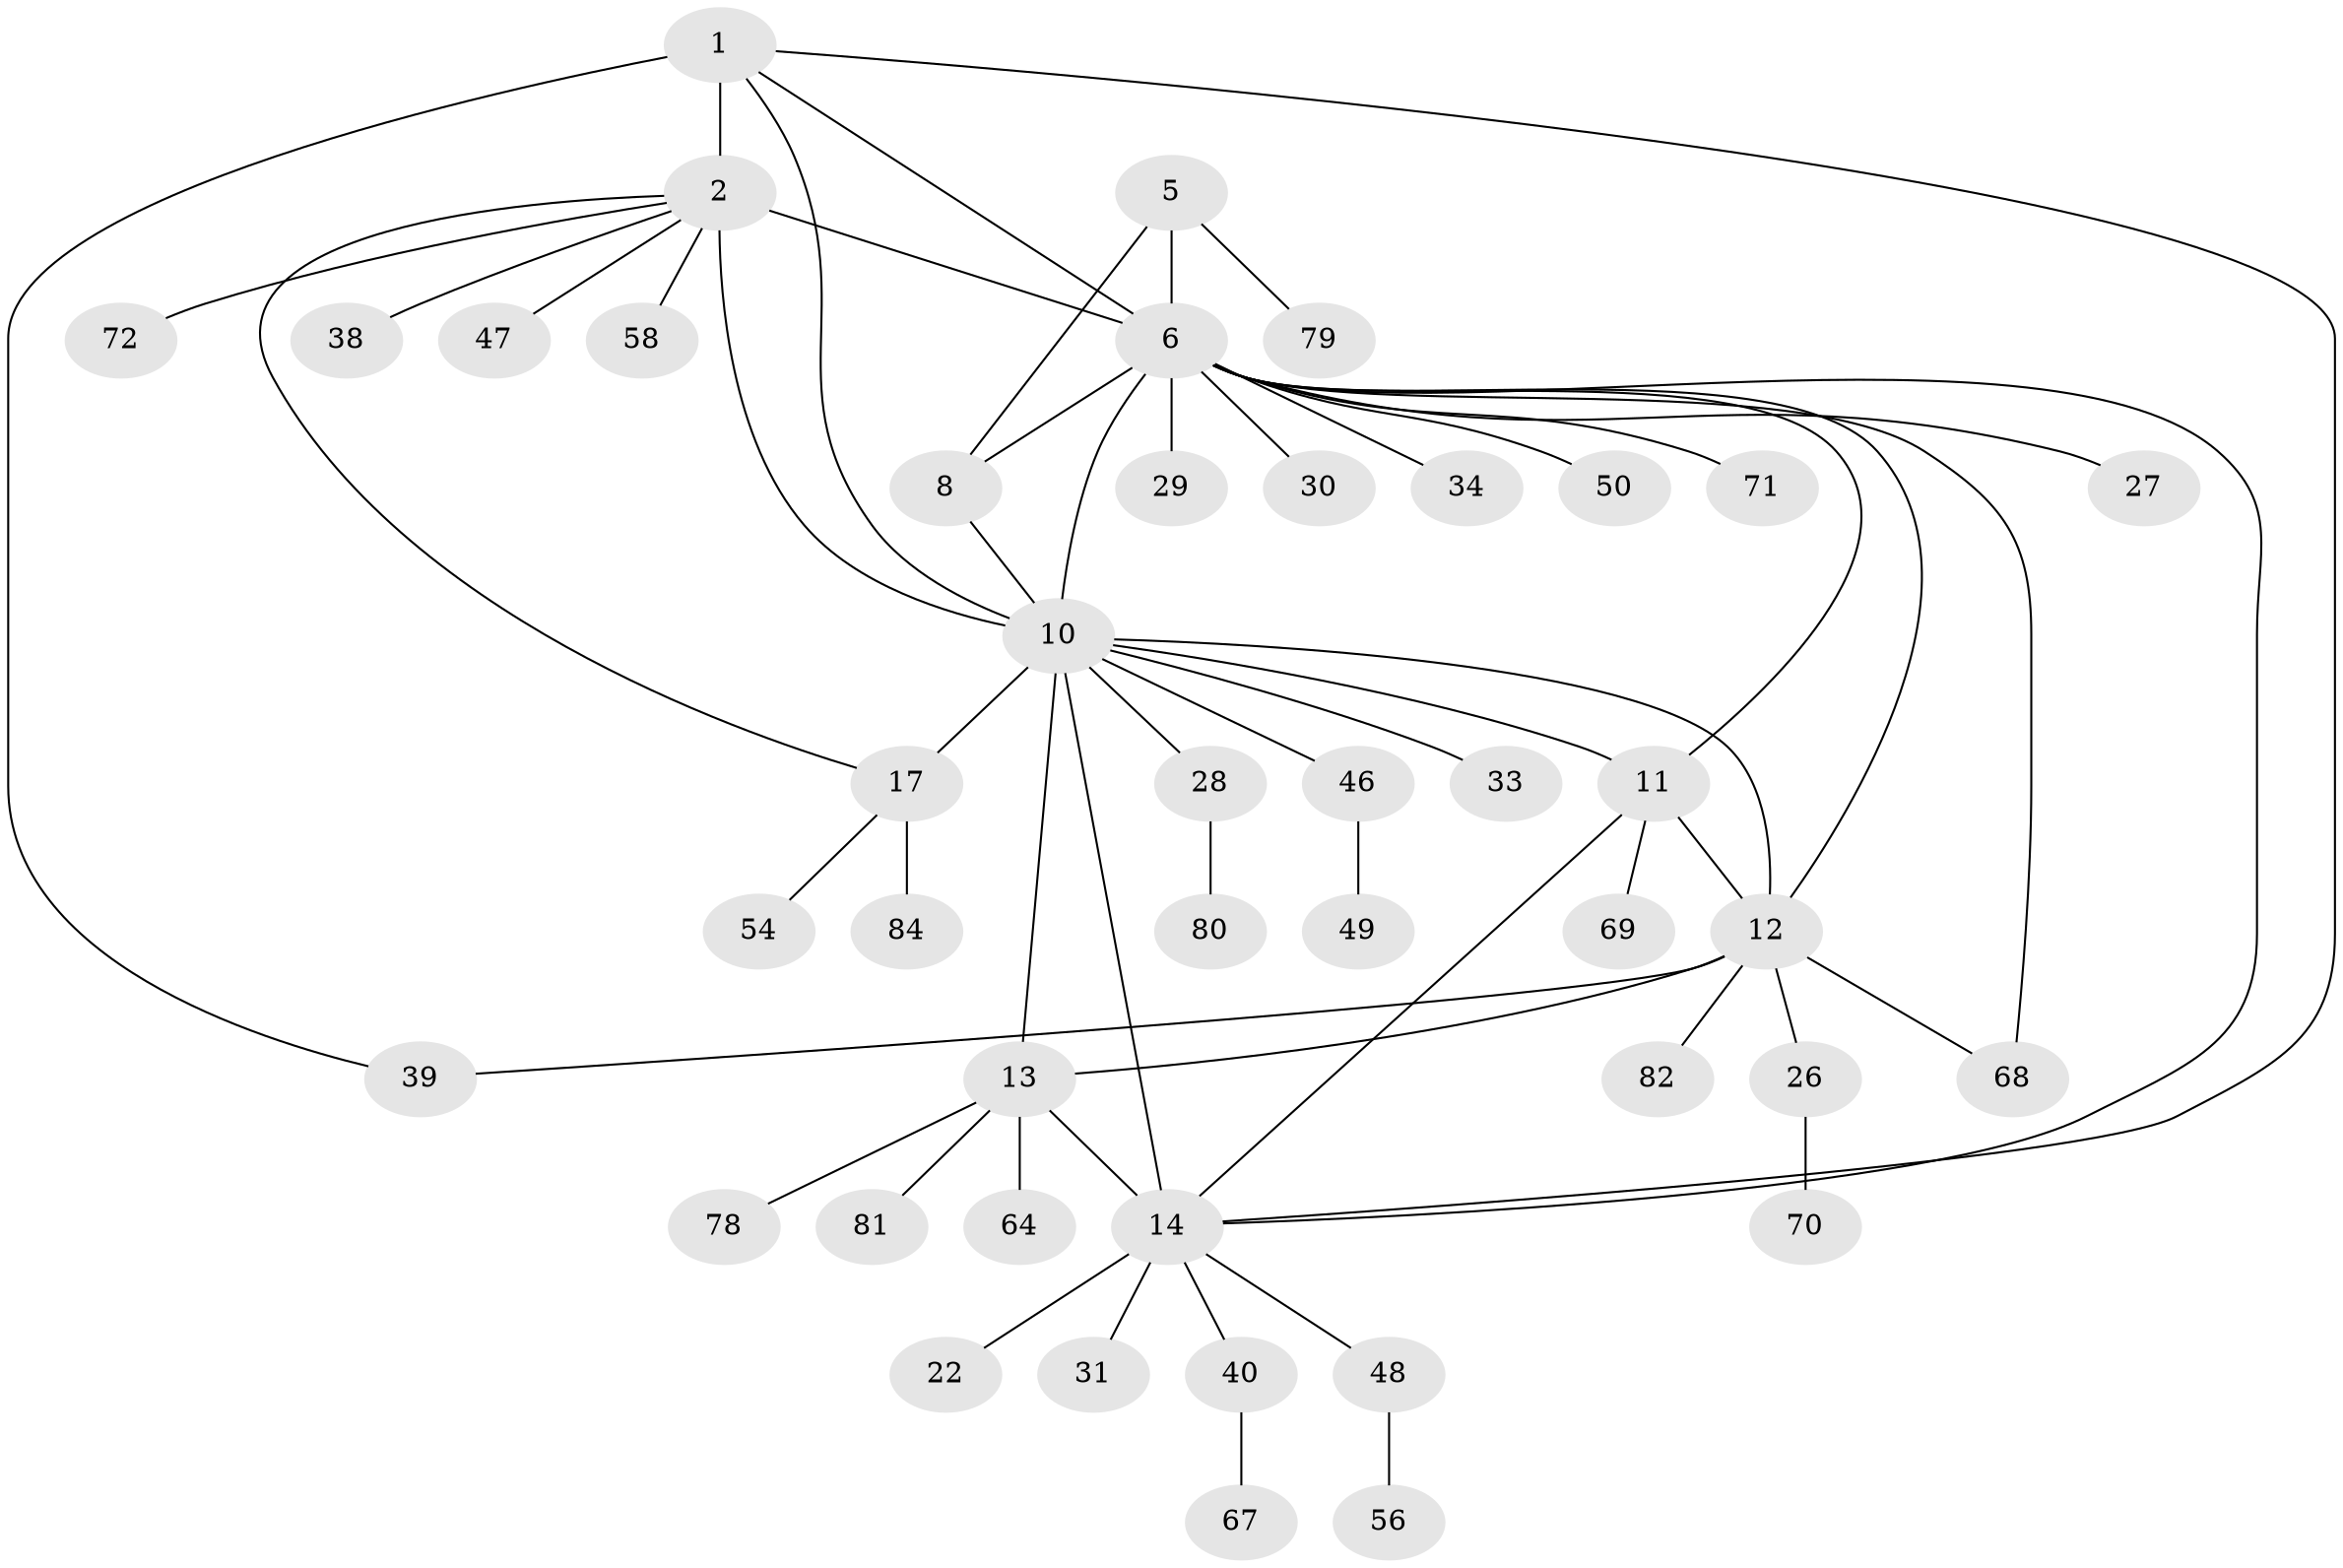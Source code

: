 // original degree distribution, {5: 0.07865168539325842, 10: 0.033707865168539325, 4: 0.056179775280898875, 6: 0.02247191011235955, 11: 0.011235955056179775, 8: 0.033707865168539325, 3: 0.0449438202247191, 13: 0.011235955056179775, 1: 0.5280898876404494, 2: 0.1797752808988764}
// Generated by graph-tools (version 1.1) at 2025/16/03/09/25 04:16:10]
// undirected, 44 vertices, 59 edges
graph export_dot {
graph [start="1"]
  node [color=gray90,style=filled];
  1 [super="+55+3"];
  2 [super="+18+37+21+24"];
  5;
  6 [super="+41+9+7"];
  8 [super="+75"];
  10 [super="+23+19+83+25"];
  11;
  12;
  13 [super="+16"];
  14 [super="+15+51+76"];
  17;
  22;
  26;
  27;
  28;
  29;
  30;
  31;
  33;
  34;
  38;
  39 [super="+60"];
  40;
  46;
  47;
  48 [super="+73+52"];
  49;
  50;
  54 [super="+62"];
  56;
  58;
  64 [super="+89"];
  67;
  68;
  69;
  70;
  71;
  72 [super="+77"];
  78;
  79;
  80;
  81;
  82;
  84;
  1 -- 2 [weight=3];
  1 -- 10;
  1 -- 6;
  1 -- 39;
  1 -- 14;
  2 -- 38;
  2 -- 17;
  2 -- 72;
  2 -- 58;
  2 -- 47;
  2 -- 6 [weight=2];
  2 -- 10 [weight=3];
  5 -- 6 [weight=2];
  5 -- 8;
  5 -- 79;
  6 -- 8 [weight=2];
  6 -- 68;
  6 -- 71;
  6 -- 10 [weight=3];
  6 -- 11;
  6 -- 12;
  6 -- 27;
  6 -- 29;
  6 -- 30;
  6 -- 34;
  6 -- 50;
  6 -- 14;
  8 -- 10;
  10 -- 11;
  10 -- 12;
  10 -- 17 [weight=2];
  10 -- 33;
  10 -- 46;
  10 -- 28;
  10 -- 14;
  10 -- 13;
  11 -- 12;
  11 -- 69;
  11 -- 14;
  12 -- 26;
  12 -- 39;
  12 -- 68;
  12 -- 82;
  12 -- 13;
  13 -- 14 [weight=4];
  13 -- 64;
  13 -- 78;
  13 -- 81;
  14 -- 22;
  14 -- 40;
  14 -- 48;
  14 -- 31;
  17 -- 54;
  17 -- 84;
  26 -- 70;
  28 -- 80;
  40 -- 67;
  46 -- 49;
  48 -- 56;
}
